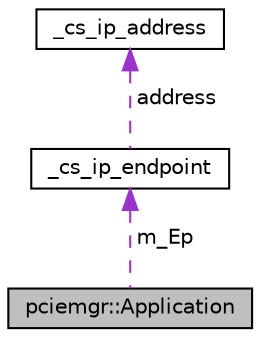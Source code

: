 digraph "pciemgr::Application"
{
 // LATEX_PDF_SIZE
  edge [fontname="Helvetica",fontsize="10",labelfontname="Helvetica",labelfontsize="10"];
  node [fontname="Helvetica",fontsize="10",shape=record];
  Node1 [label="pciemgr::Application",height=0.2,width=0.4,color="black", fillcolor="grey75", style="filled", fontcolor="black",tooltip=" "];
  Node2 -> Node1 [dir="back",color="darkorchid3",fontsize="10",style="dashed",label=" m_Ep" ,fontname="Helvetica"];
  Node2 [label="_cs_ip_endpoint",height=0.2,width=0.4,color="black", fillcolor="white", style="filled",URL="$struct__cs__ip__endpoint.html",tooltip=" "];
  Node3 -> Node2 [dir="back",color="darkorchid3",fontsize="10",style="dashed",label=" address" ,fontname="Helvetica"];
  Node3 [label="_cs_ip_address",height=0.2,width=0.4,color="black", fillcolor="white", style="filled",URL="$struct__cs__ip__address.html",tooltip=" "];
}
